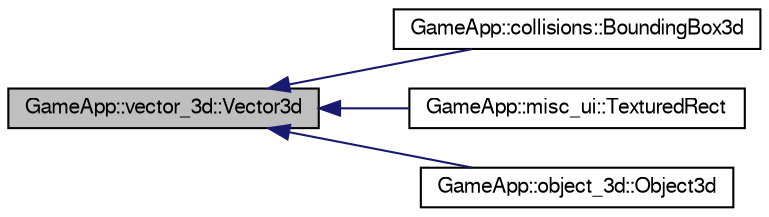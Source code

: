 digraph G
{
  bgcolor="transparent";
  edge [fontname="FreeSans",fontsize=10,labelfontname="FreeSans",labelfontsize=10];
  node [fontname="FreeSans",fontsize=10,shape=record];
  rankdir=LR;
  Node1 [label="GameApp::vector_3d::Vector3d",height=0.2,width=0.4,color="black", fillcolor="grey75", style="filled" fontcolor="black"];
  Node1 -> Node2 [dir=back,color="midnightblue",fontsize=10,style="solid"];
  Node2 [label="GameApp::collisions::BoundingBox3d",height=0.2,width=0.4,color="black",URL="$classGameApp_1_1collisions_1_1BoundingBox3d.html"];
  Node1 -> Node3 [dir=back,color="midnightblue",fontsize=10,style="solid"];
  Node3 [label="GameApp::misc_ui::TexturedRect",height=0.2,width=0.4,color="black",URL="$classGameApp_1_1misc__ui_1_1TexturedRect.html"];
  Node1 -> Node4 [dir=back,color="midnightblue",fontsize=10,style="solid"];
  Node4 [label="GameApp::object_3d::Object3d",height=0.2,width=0.4,color="black",URL="$classGameApp_1_1object__3d_1_1Object3d.html"];
}
